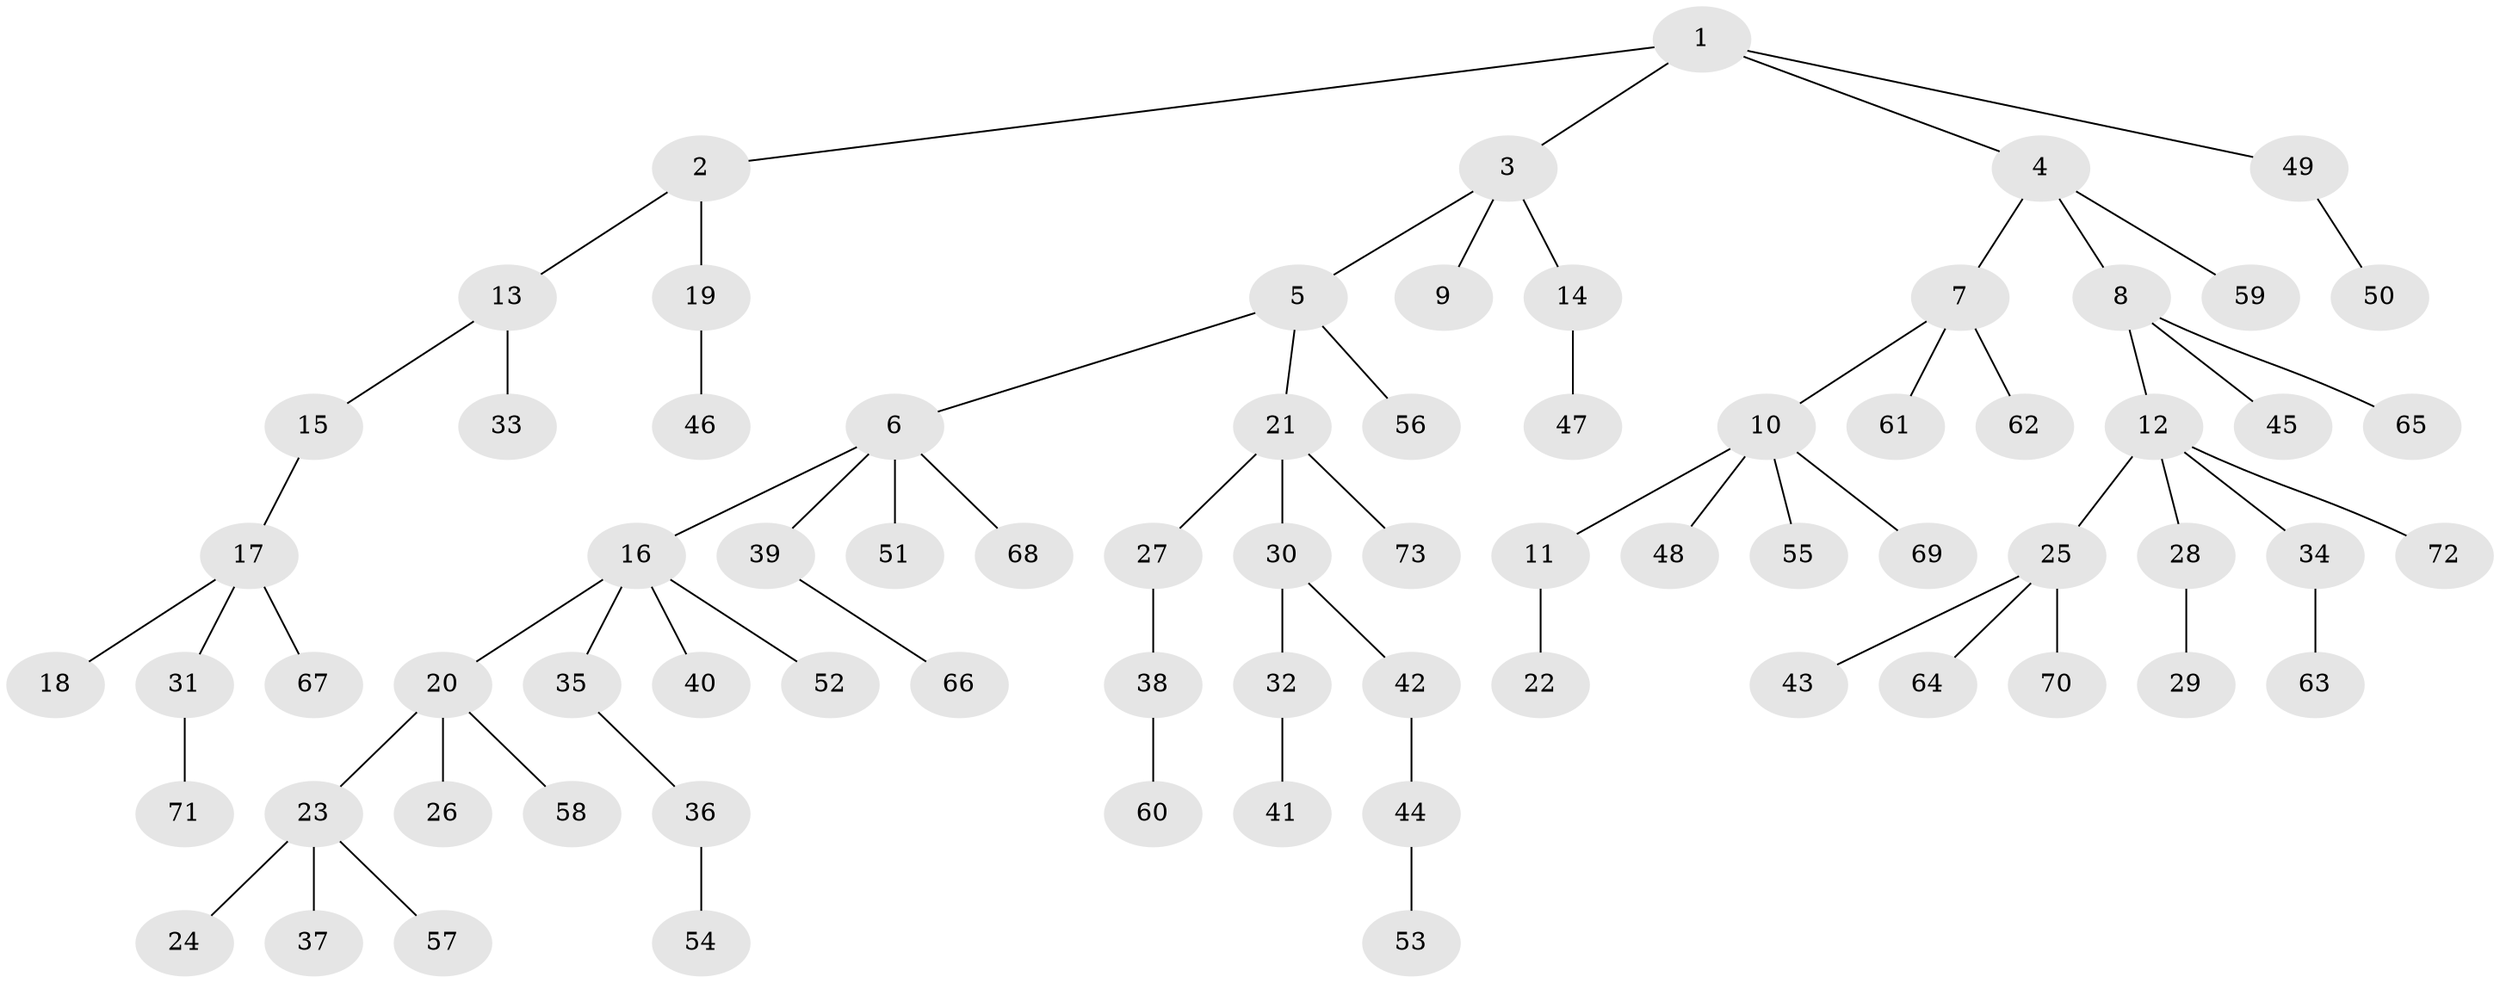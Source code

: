 // coarse degree distribution, {4: 0.11764705882352941, 3: 0.0784313725490196, 5: 0.0392156862745098, 2: 0.17647058823529413, 7: 0.0196078431372549, 1: 0.5686274509803921}
// Generated by graph-tools (version 1.1) at 2025/19/03/04/25 18:19:21]
// undirected, 73 vertices, 72 edges
graph export_dot {
graph [start="1"]
  node [color=gray90,style=filled];
  1;
  2;
  3;
  4;
  5;
  6;
  7;
  8;
  9;
  10;
  11;
  12;
  13;
  14;
  15;
  16;
  17;
  18;
  19;
  20;
  21;
  22;
  23;
  24;
  25;
  26;
  27;
  28;
  29;
  30;
  31;
  32;
  33;
  34;
  35;
  36;
  37;
  38;
  39;
  40;
  41;
  42;
  43;
  44;
  45;
  46;
  47;
  48;
  49;
  50;
  51;
  52;
  53;
  54;
  55;
  56;
  57;
  58;
  59;
  60;
  61;
  62;
  63;
  64;
  65;
  66;
  67;
  68;
  69;
  70;
  71;
  72;
  73;
  1 -- 2;
  1 -- 3;
  1 -- 4;
  1 -- 49;
  2 -- 13;
  2 -- 19;
  3 -- 5;
  3 -- 9;
  3 -- 14;
  4 -- 7;
  4 -- 8;
  4 -- 59;
  5 -- 6;
  5 -- 21;
  5 -- 56;
  6 -- 16;
  6 -- 39;
  6 -- 51;
  6 -- 68;
  7 -- 10;
  7 -- 61;
  7 -- 62;
  8 -- 12;
  8 -- 45;
  8 -- 65;
  10 -- 11;
  10 -- 48;
  10 -- 55;
  10 -- 69;
  11 -- 22;
  12 -- 25;
  12 -- 28;
  12 -- 34;
  12 -- 72;
  13 -- 15;
  13 -- 33;
  14 -- 47;
  15 -- 17;
  16 -- 20;
  16 -- 35;
  16 -- 40;
  16 -- 52;
  17 -- 18;
  17 -- 31;
  17 -- 67;
  19 -- 46;
  20 -- 23;
  20 -- 26;
  20 -- 58;
  21 -- 27;
  21 -- 30;
  21 -- 73;
  23 -- 24;
  23 -- 37;
  23 -- 57;
  25 -- 43;
  25 -- 64;
  25 -- 70;
  27 -- 38;
  28 -- 29;
  30 -- 32;
  30 -- 42;
  31 -- 71;
  32 -- 41;
  34 -- 63;
  35 -- 36;
  36 -- 54;
  38 -- 60;
  39 -- 66;
  42 -- 44;
  44 -- 53;
  49 -- 50;
}
